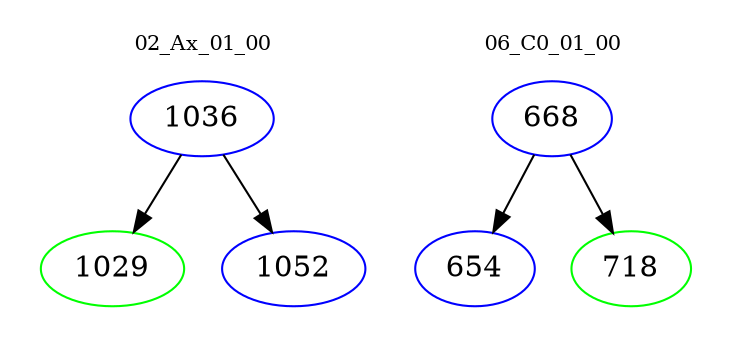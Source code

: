 digraph{
subgraph cluster_0 {
color = white
label = "02_Ax_01_00";
fontsize=10;
T0_1036 [label="1036", color="blue"]
T0_1036 -> T0_1029 [color="black"]
T0_1029 [label="1029", color="green"]
T0_1036 -> T0_1052 [color="black"]
T0_1052 [label="1052", color="blue"]
}
subgraph cluster_1 {
color = white
label = "06_C0_01_00";
fontsize=10;
T1_668 [label="668", color="blue"]
T1_668 -> T1_654 [color="black"]
T1_654 [label="654", color="blue"]
T1_668 -> T1_718 [color="black"]
T1_718 [label="718", color="green"]
}
}
